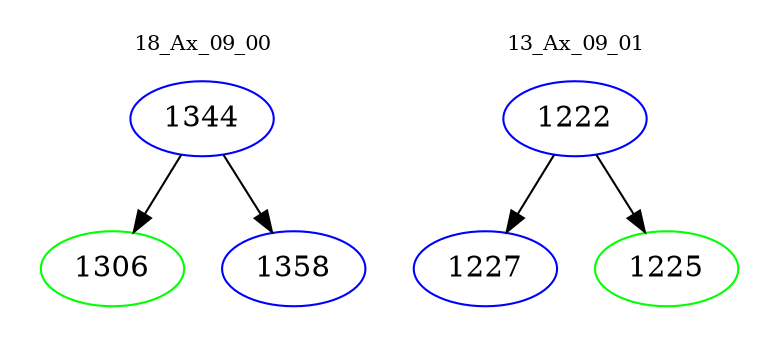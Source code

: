 digraph{
subgraph cluster_0 {
color = white
label = "18_Ax_09_00";
fontsize=10;
T0_1344 [label="1344", color="blue"]
T0_1344 -> T0_1306 [color="black"]
T0_1306 [label="1306", color="green"]
T0_1344 -> T0_1358 [color="black"]
T0_1358 [label="1358", color="blue"]
}
subgraph cluster_1 {
color = white
label = "13_Ax_09_01";
fontsize=10;
T1_1222 [label="1222", color="blue"]
T1_1222 -> T1_1227 [color="black"]
T1_1227 [label="1227", color="blue"]
T1_1222 -> T1_1225 [color="black"]
T1_1225 [label="1225", color="green"]
}
}
